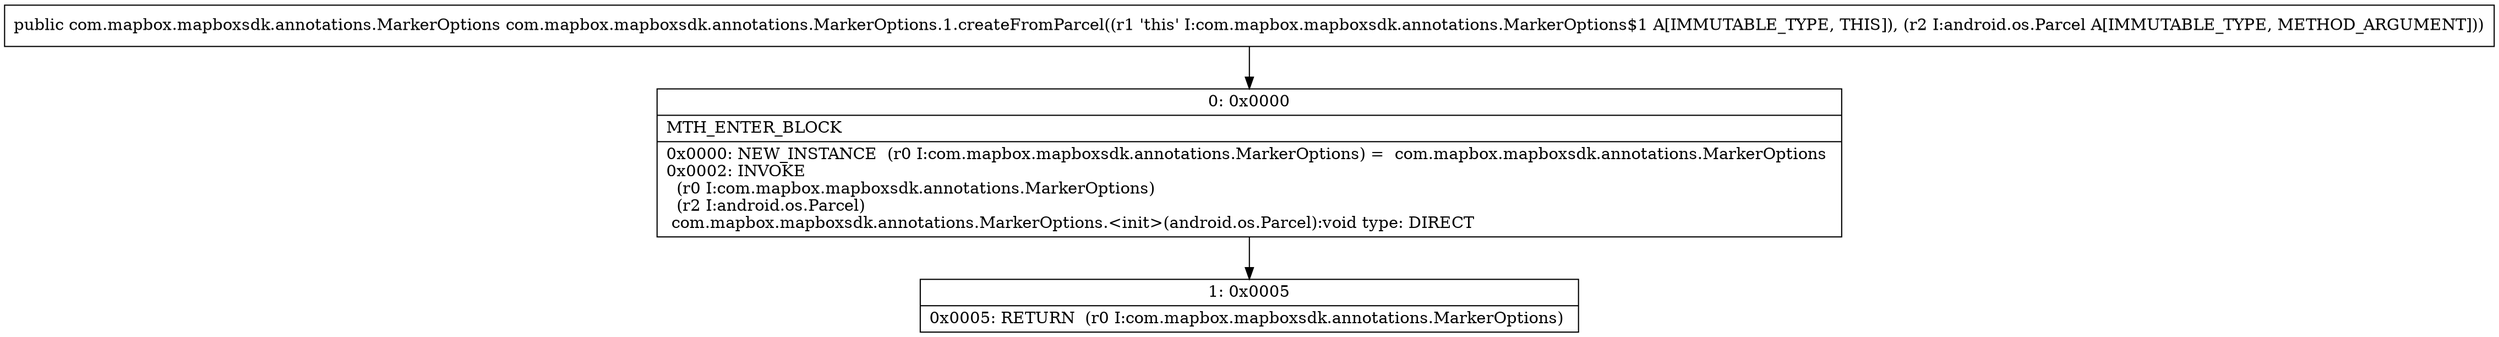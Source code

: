 digraph "CFG forcom.mapbox.mapboxsdk.annotations.MarkerOptions.1.createFromParcel(Landroid\/os\/Parcel;)Lcom\/mapbox\/mapboxsdk\/annotations\/MarkerOptions;" {
Node_0 [shape=record,label="{0\:\ 0x0000|MTH_ENTER_BLOCK\l|0x0000: NEW_INSTANCE  (r0 I:com.mapbox.mapboxsdk.annotations.MarkerOptions) =  com.mapbox.mapboxsdk.annotations.MarkerOptions \l0x0002: INVOKE  \l  (r0 I:com.mapbox.mapboxsdk.annotations.MarkerOptions)\l  (r2 I:android.os.Parcel)\l com.mapbox.mapboxsdk.annotations.MarkerOptions.\<init\>(android.os.Parcel):void type: DIRECT \l}"];
Node_1 [shape=record,label="{1\:\ 0x0005|0x0005: RETURN  (r0 I:com.mapbox.mapboxsdk.annotations.MarkerOptions) \l}"];
MethodNode[shape=record,label="{public com.mapbox.mapboxsdk.annotations.MarkerOptions com.mapbox.mapboxsdk.annotations.MarkerOptions.1.createFromParcel((r1 'this' I:com.mapbox.mapboxsdk.annotations.MarkerOptions$1 A[IMMUTABLE_TYPE, THIS]), (r2 I:android.os.Parcel A[IMMUTABLE_TYPE, METHOD_ARGUMENT])) }"];
MethodNode -> Node_0;
Node_0 -> Node_1;
}

